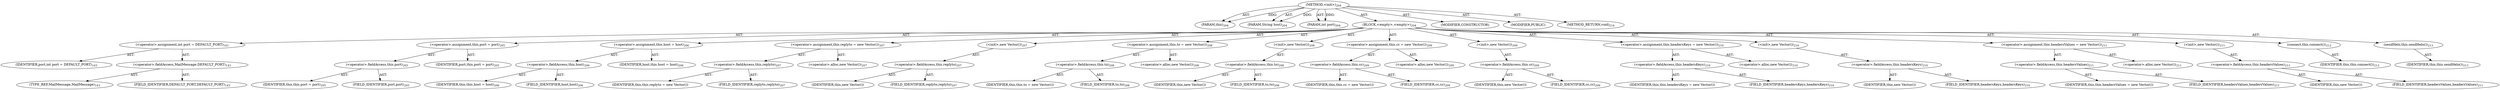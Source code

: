 digraph "&lt;init&gt;" {  
"111669149698" [label = <(METHOD,&lt;init&gt;)<SUB>204</SUB>> ]
"115964117016" [label = <(PARAM,this)<SUB>204</SUB>> ]
"115964117023" [label = <(PARAM,String host)<SUB>204</SUB>> ]
"115964117024" [label = <(PARAM,int port)<SUB>204</SUB>> ]
"25769803778" [label = <(BLOCK,&lt;empty&gt;,&lt;empty&gt;)<SUB>204</SUB>> ]
"30064771078" [label = <(&lt;operator&gt;.assignment,int port = DEFAULT_PORT)<SUB>143</SUB>> ]
"68719476788" [label = <(IDENTIFIER,port,int port = DEFAULT_PORT)<SUB>143</SUB>> ]
"30064771079" [label = <(&lt;operator&gt;.fieldAccess,MailMessage.DEFAULT_PORT)<SUB>143</SUB>> ]
"180388626435" [label = <(TYPE_REF,MailMessage,MailMessage)<SUB>143</SUB>> ]
"55834574851" [label = <(FIELD_IDENTIFIER,DEFAULT_PORT,DEFAULT_PORT)<SUB>143</SUB>> ]
"30064771080" [label = <(&lt;operator&gt;.assignment,this.port = port)<SUB>205</SUB>> ]
"30064771081" [label = <(&lt;operator&gt;.fieldAccess,this.port)<SUB>205</SUB>> ]
"68719476774" [label = <(IDENTIFIER,this,this.port = port)<SUB>205</SUB>> ]
"55834574852" [label = <(FIELD_IDENTIFIER,port,port)<SUB>205</SUB>> ]
"68719476789" [label = <(IDENTIFIER,port,this.port = port)<SUB>205</SUB>> ]
"30064771082" [label = <(&lt;operator&gt;.assignment,this.host = host)<SUB>206</SUB>> ]
"30064771083" [label = <(&lt;operator&gt;.fieldAccess,this.host)<SUB>206</SUB>> ]
"68719476775" [label = <(IDENTIFIER,this,this.host = host)<SUB>206</SUB>> ]
"55834574853" [label = <(FIELD_IDENTIFIER,host,host)<SUB>206</SUB>> ]
"68719476790" [label = <(IDENTIFIER,host,this.host = host)<SUB>206</SUB>> ]
"30064771084" [label = <(&lt;operator&gt;.assignment,this.replyto = new Vector())<SUB>207</SUB>> ]
"30064771085" [label = <(&lt;operator&gt;.fieldAccess,this.replyto)<SUB>207</SUB>> ]
"68719476791" [label = <(IDENTIFIER,this,this.replyto = new Vector())> ]
"55834574854" [label = <(FIELD_IDENTIFIER,replyto,replyto)<SUB>207</SUB>> ]
"30064771086" [label = <(&lt;operator&gt;.alloc,new Vector())<SUB>207</SUB>> ]
"30064771087" [label = <(&lt;init&gt;,new Vector())<SUB>207</SUB>> ]
"30064771088" [label = <(&lt;operator&gt;.fieldAccess,this.replyto)<SUB>207</SUB>> ]
"68719476792" [label = <(IDENTIFIER,this,new Vector())> ]
"55834574855" [label = <(FIELD_IDENTIFIER,replyto,replyto)<SUB>207</SUB>> ]
"30064771089" [label = <(&lt;operator&gt;.assignment,this.to = new Vector())<SUB>208</SUB>> ]
"30064771090" [label = <(&lt;operator&gt;.fieldAccess,this.to)<SUB>208</SUB>> ]
"68719476793" [label = <(IDENTIFIER,this,this.to = new Vector())> ]
"55834574856" [label = <(FIELD_IDENTIFIER,to,to)<SUB>208</SUB>> ]
"30064771091" [label = <(&lt;operator&gt;.alloc,new Vector())<SUB>208</SUB>> ]
"30064771092" [label = <(&lt;init&gt;,new Vector())<SUB>208</SUB>> ]
"30064771093" [label = <(&lt;operator&gt;.fieldAccess,this.to)<SUB>208</SUB>> ]
"68719476794" [label = <(IDENTIFIER,this,new Vector())> ]
"55834574857" [label = <(FIELD_IDENTIFIER,to,to)<SUB>208</SUB>> ]
"30064771094" [label = <(&lt;operator&gt;.assignment,this.cc = new Vector())<SUB>209</SUB>> ]
"30064771095" [label = <(&lt;operator&gt;.fieldAccess,this.cc)<SUB>209</SUB>> ]
"68719476795" [label = <(IDENTIFIER,this,this.cc = new Vector())> ]
"55834574858" [label = <(FIELD_IDENTIFIER,cc,cc)<SUB>209</SUB>> ]
"30064771096" [label = <(&lt;operator&gt;.alloc,new Vector())<SUB>209</SUB>> ]
"30064771097" [label = <(&lt;init&gt;,new Vector())<SUB>209</SUB>> ]
"30064771098" [label = <(&lt;operator&gt;.fieldAccess,this.cc)<SUB>209</SUB>> ]
"68719476796" [label = <(IDENTIFIER,this,new Vector())> ]
"55834574859" [label = <(FIELD_IDENTIFIER,cc,cc)<SUB>209</SUB>> ]
"30064771099" [label = <(&lt;operator&gt;.assignment,this.headersKeys = new Vector())<SUB>210</SUB>> ]
"30064771100" [label = <(&lt;operator&gt;.fieldAccess,this.headersKeys)<SUB>210</SUB>> ]
"68719476797" [label = <(IDENTIFIER,this,this.headersKeys = new Vector())> ]
"55834574860" [label = <(FIELD_IDENTIFIER,headersKeys,headersKeys)<SUB>210</SUB>> ]
"30064771101" [label = <(&lt;operator&gt;.alloc,new Vector())<SUB>210</SUB>> ]
"30064771102" [label = <(&lt;init&gt;,new Vector())<SUB>210</SUB>> ]
"30064771103" [label = <(&lt;operator&gt;.fieldAccess,this.headersKeys)<SUB>210</SUB>> ]
"68719476798" [label = <(IDENTIFIER,this,new Vector())> ]
"55834574861" [label = <(FIELD_IDENTIFIER,headersKeys,headersKeys)<SUB>210</SUB>> ]
"30064771104" [label = <(&lt;operator&gt;.assignment,this.headersValues = new Vector())<SUB>211</SUB>> ]
"30064771105" [label = <(&lt;operator&gt;.fieldAccess,this.headersValues)<SUB>211</SUB>> ]
"68719476799" [label = <(IDENTIFIER,this,this.headersValues = new Vector())> ]
"55834574862" [label = <(FIELD_IDENTIFIER,headersValues,headersValues)<SUB>211</SUB>> ]
"30064771106" [label = <(&lt;operator&gt;.alloc,new Vector())<SUB>211</SUB>> ]
"30064771107" [label = <(&lt;init&gt;,new Vector())<SUB>211</SUB>> ]
"30064771108" [label = <(&lt;operator&gt;.fieldAccess,this.headersValues)<SUB>211</SUB>> ]
"68719476800" [label = <(IDENTIFIER,this,new Vector())> ]
"55834574863" [label = <(FIELD_IDENTIFIER,headersValues,headersValues)<SUB>211</SUB>> ]
"30064771109" [label = <(connect,this.connect())<SUB>212</SUB>> ]
"68719476776" [label = <(IDENTIFIER,this,this.connect())<SUB>212</SUB>> ]
"30064771110" [label = <(sendHelo,this.sendHelo())<SUB>213</SUB>> ]
"68719476777" [label = <(IDENTIFIER,this,this.sendHelo())<SUB>213</SUB>> ]
"133143986211" [label = <(MODIFIER,CONSTRUCTOR)> ]
"133143986212" [label = <(MODIFIER,PUBLIC)> ]
"128849018882" [label = <(METHOD_RETURN,void)<SUB>214</SUB>> ]
  "111669149698" -> "115964117016"  [ label = "AST: "] 
  "111669149698" -> "115964117023"  [ label = "AST: "] 
  "111669149698" -> "115964117024"  [ label = "AST: "] 
  "111669149698" -> "25769803778"  [ label = "AST: "] 
  "111669149698" -> "133143986211"  [ label = "AST: "] 
  "111669149698" -> "133143986212"  [ label = "AST: "] 
  "111669149698" -> "128849018882"  [ label = "AST: "] 
  "25769803778" -> "30064771078"  [ label = "AST: "] 
  "25769803778" -> "30064771080"  [ label = "AST: "] 
  "25769803778" -> "30064771082"  [ label = "AST: "] 
  "25769803778" -> "30064771084"  [ label = "AST: "] 
  "25769803778" -> "30064771087"  [ label = "AST: "] 
  "25769803778" -> "30064771089"  [ label = "AST: "] 
  "25769803778" -> "30064771092"  [ label = "AST: "] 
  "25769803778" -> "30064771094"  [ label = "AST: "] 
  "25769803778" -> "30064771097"  [ label = "AST: "] 
  "25769803778" -> "30064771099"  [ label = "AST: "] 
  "25769803778" -> "30064771102"  [ label = "AST: "] 
  "25769803778" -> "30064771104"  [ label = "AST: "] 
  "25769803778" -> "30064771107"  [ label = "AST: "] 
  "25769803778" -> "30064771109"  [ label = "AST: "] 
  "25769803778" -> "30064771110"  [ label = "AST: "] 
  "30064771078" -> "68719476788"  [ label = "AST: "] 
  "30064771078" -> "30064771079"  [ label = "AST: "] 
  "30064771079" -> "180388626435"  [ label = "AST: "] 
  "30064771079" -> "55834574851"  [ label = "AST: "] 
  "30064771080" -> "30064771081"  [ label = "AST: "] 
  "30064771080" -> "68719476789"  [ label = "AST: "] 
  "30064771081" -> "68719476774"  [ label = "AST: "] 
  "30064771081" -> "55834574852"  [ label = "AST: "] 
  "30064771082" -> "30064771083"  [ label = "AST: "] 
  "30064771082" -> "68719476790"  [ label = "AST: "] 
  "30064771083" -> "68719476775"  [ label = "AST: "] 
  "30064771083" -> "55834574853"  [ label = "AST: "] 
  "30064771084" -> "30064771085"  [ label = "AST: "] 
  "30064771084" -> "30064771086"  [ label = "AST: "] 
  "30064771085" -> "68719476791"  [ label = "AST: "] 
  "30064771085" -> "55834574854"  [ label = "AST: "] 
  "30064771087" -> "30064771088"  [ label = "AST: "] 
  "30064771088" -> "68719476792"  [ label = "AST: "] 
  "30064771088" -> "55834574855"  [ label = "AST: "] 
  "30064771089" -> "30064771090"  [ label = "AST: "] 
  "30064771089" -> "30064771091"  [ label = "AST: "] 
  "30064771090" -> "68719476793"  [ label = "AST: "] 
  "30064771090" -> "55834574856"  [ label = "AST: "] 
  "30064771092" -> "30064771093"  [ label = "AST: "] 
  "30064771093" -> "68719476794"  [ label = "AST: "] 
  "30064771093" -> "55834574857"  [ label = "AST: "] 
  "30064771094" -> "30064771095"  [ label = "AST: "] 
  "30064771094" -> "30064771096"  [ label = "AST: "] 
  "30064771095" -> "68719476795"  [ label = "AST: "] 
  "30064771095" -> "55834574858"  [ label = "AST: "] 
  "30064771097" -> "30064771098"  [ label = "AST: "] 
  "30064771098" -> "68719476796"  [ label = "AST: "] 
  "30064771098" -> "55834574859"  [ label = "AST: "] 
  "30064771099" -> "30064771100"  [ label = "AST: "] 
  "30064771099" -> "30064771101"  [ label = "AST: "] 
  "30064771100" -> "68719476797"  [ label = "AST: "] 
  "30064771100" -> "55834574860"  [ label = "AST: "] 
  "30064771102" -> "30064771103"  [ label = "AST: "] 
  "30064771103" -> "68719476798"  [ label = "AST: "] 
  "30064771103" -> "55834574861"  [ label = "AST: "] 
  "30064771104" -> "30064771105"  [ label = "AST: "] 
  "30064771104" -> "30064771106"  [ label = "AST: "] 
  "30064771105" -> "68719476799"  [ label = "AST: "] 
  "30064771105" -> "55834574862"  [ label = "AST: "] 
  "30064771107" -> "30064771108"  [ label = "AST: "] 
  "30064771108" -> "68719476800"  [ label = "AST: "] 
  "30064771108" -> "55834574863"  [ label = "AST: "] 
  "30064771109" -> "68719476776"  [ label = "AST: "] 
  "30064771110" -> "68719476777"  [ label = "AST: "] 
  "111669149698" -> "115964117016"  [ label = "DDG: "] 
  "111669149698" -> "115964117023"  [ label = "DDG: "] 
  "111669149698" -> "115964117024"  [ label = "DDG: "] 
}
